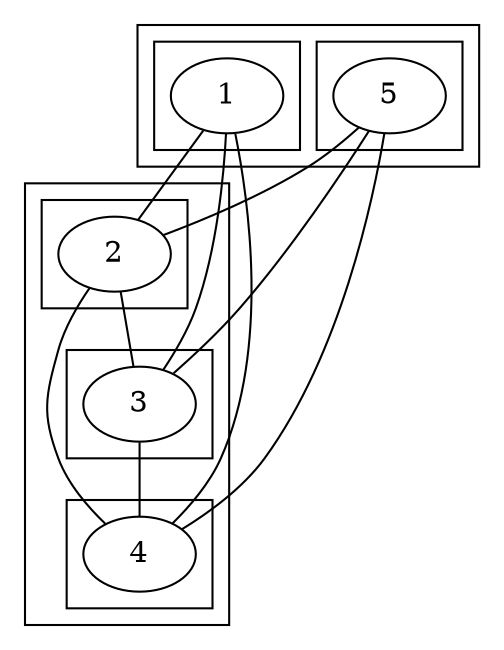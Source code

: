 graph G
{
    1 -- {2 3 4}
    5 -- {2 3 4}
    2 -- {3 4}
    3 -- 4
    subgraph cluster1
    {
        1 5
        subgraph cluster11
        {
            1
        }
        subgraph cluster15
        {
            5
        }
    }
    subgraph cluster2
    {
        2 3 4
        subgraph cluster4
        {
            2
        }
        subgraph cluster5
        {
            3
        }
        subgraph cluster6
        {
            4
        }
    }
}
